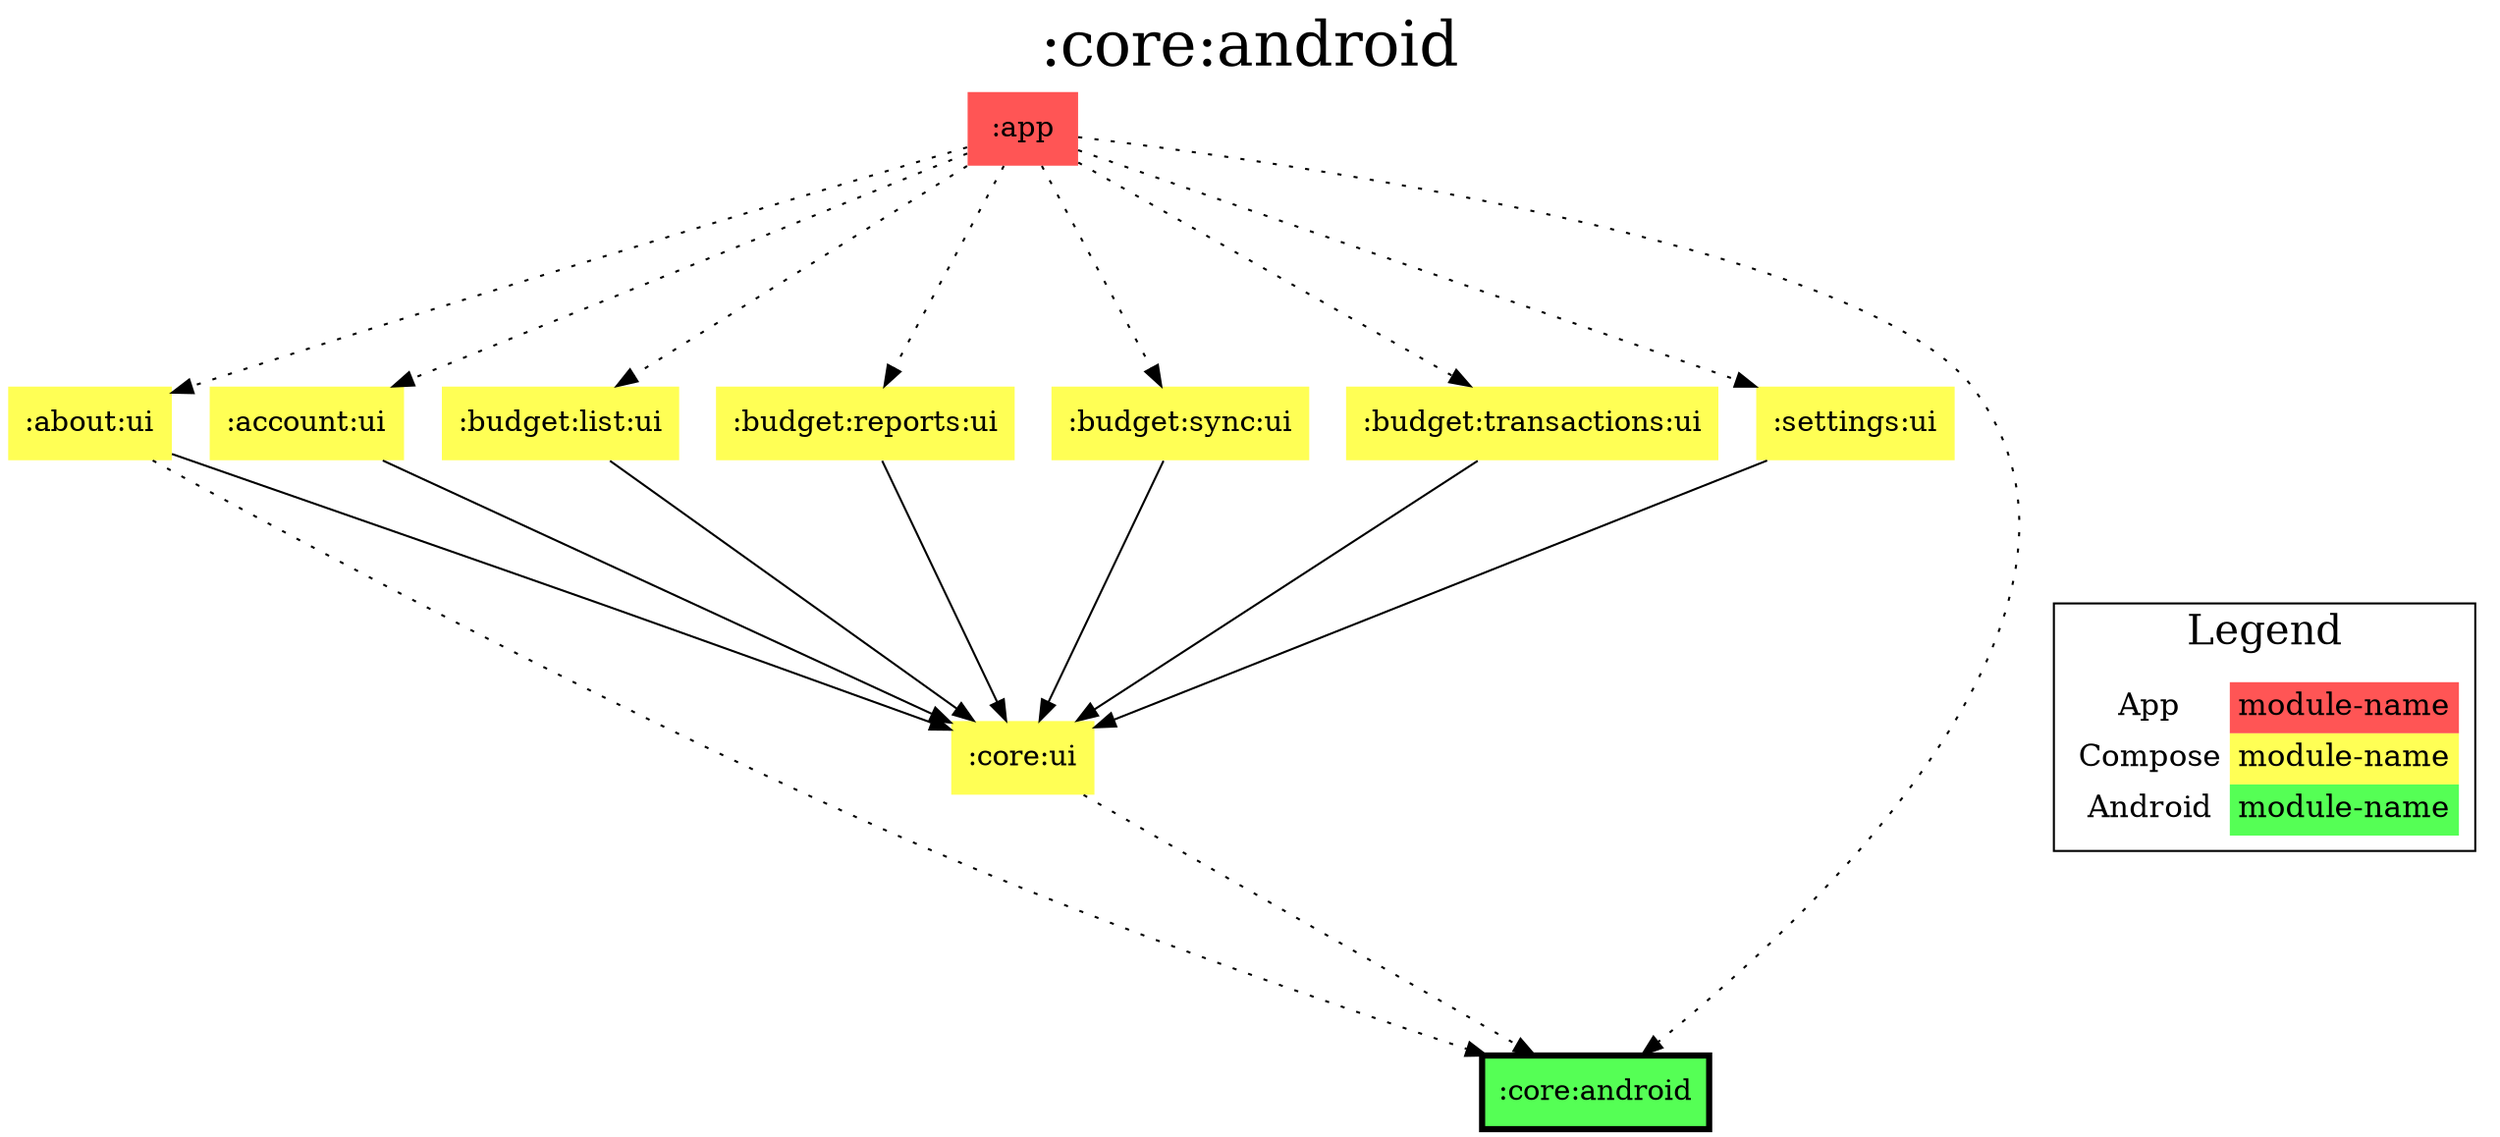 digraph {
edge ["dir"="forward"]
graph ["dpi"="100","label"=":core:android","labelloc"="t","fontsize"="30","ranksep"="1.5","rankdir"="TB"]
node ["style"="filled"]
":about:ui" ["fillcolor"="#FFFF55","shape"="none"]
":account:ui" ["fillcolor"="#FFFF55","shape"="none"]
":app" ["fillcolor"="#FF5555","shape"="none"]
":budget:list:ui" ["fillcolor"="#FFFF55","shape"="none"]
":budget:reports:ui" ["fillcolor"="#FFFF55","shape"="none"]
":budget:sync:ui" ["fillcolor"="#FFFF55","shape"="none"]
":budget:transactions:ui" ["fillcolor"="#FFFF55","shape"="none"]
":core:android" ["fillcolor"="#55FF55","color"="black","penwidth"="3","shape"="box"]
":core:ui" ["fillcolor"="#FFFF55","shape"="none"]
":settings:ui" ["fillcolor"="#FFFF55","shape"="none"]
{
edge ["dir"="none"]
graph ["rank"="same"]
":core:android"
}
":about:ui" -> ":core:android" ["style"="dotted"]
":about:ui" -> ":core:ui"
":account:ui" -> ":core:ui"
":app" -> ":about:ui" ["style"="dotted"]
":app" -> ":account:ui" ["style"="dotted"]
":app" -> ":budget:list:ui" ["style"="dotted"]
":app" -> ":budget:reports:ui" ["style"="dotted"]
":app" -> ":budget:sync:ui" ["style"="dotted"]
":app" -> ":budget:transactions:ui" ["style"="dotted"]
":app" -> ":core:android" ["style"="dotted"]
":app" -> ":settings:ui" ["style"="dotted"]
":budget:list:ui" -> ":core:ui"
":budget:reports:ui" -> ":core:ui"
":budget:sync:ui" -> ":core:ui"
":budget:transactions:ui" -> ":core:ui"
":core:ui" -> ":core:android" ["style"="dotted"]
":settings:ui" -> ":core:ui"
subgraph "cluster_legend" {
edge ["dir"="none"]
graph ["label"="Legend","fontsize"="20"]
"Legend" ["style"="filled","fillcolor"="#FFFFFF","shape"="none","margin"="0","fontsize"="15","label"=<
<TABLE BORDER="0" CELLBORDER="0" CELLSPACING="0" CELLPADDING="4">
<TR><TD>App</TD><TD BGCOLOR="#FF5555">module-name</TD></TR>
<TR><TD>Compose</TD><TD BGCOLOR="#FFFF55">module-name</TD></TR>
<TR><TD>Android</TD><TD BGCOLOR="#55FF55">module-name</TD></TR>
</TABLE>
>]
} -> ":core:android" ["style"="invis"]
}

